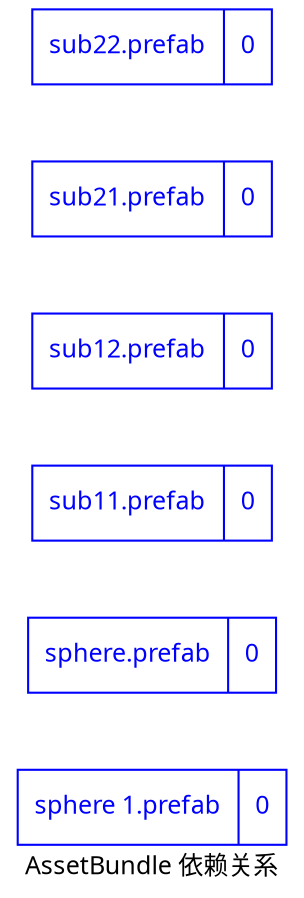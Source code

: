 digraph dep {
    fontname = "Microsoft YaHei";
    label = "AssetBundle 依赖关系"
    nodesep=0.5
    rankdir = "LR"
    fontsize = 12;
    node [ fontname = "Microsoft YaHei", fontsize = 12, shape = "record" color="skyblue"];
    edge [ fontname = "Microsoft YaHei", fontsize = 12 , color="coral"];
	"sphere 1.prefab" [color="blue", fontcolor="blue", label="{<f0> sphere 1.prefab |<f1> 0 }"]
	"sphere.prefab" [color="blue", fontcolor="blue", label="{<f0> sphere.prefab |<f1> 0 }"]
	"sub11.prefab" [color="blue", fontcolor="blue", label="{<f0> sub11.prefab |<f1> 0 }"]
	"sub12.prefab" [color="blue", fontcolor="blue", label="{<f0> sub12.prefab |<f1> 0 }"]
	"sub21.prefab" [color="blue", fontcolor="blue", label="{<f0> sub21.prefab |<f1> 0 }"]
	"sub22.prefab" [color="blue", fontcolor="blue", label="{<f0> sub22.prefab |<f1> 0 }"]






}

